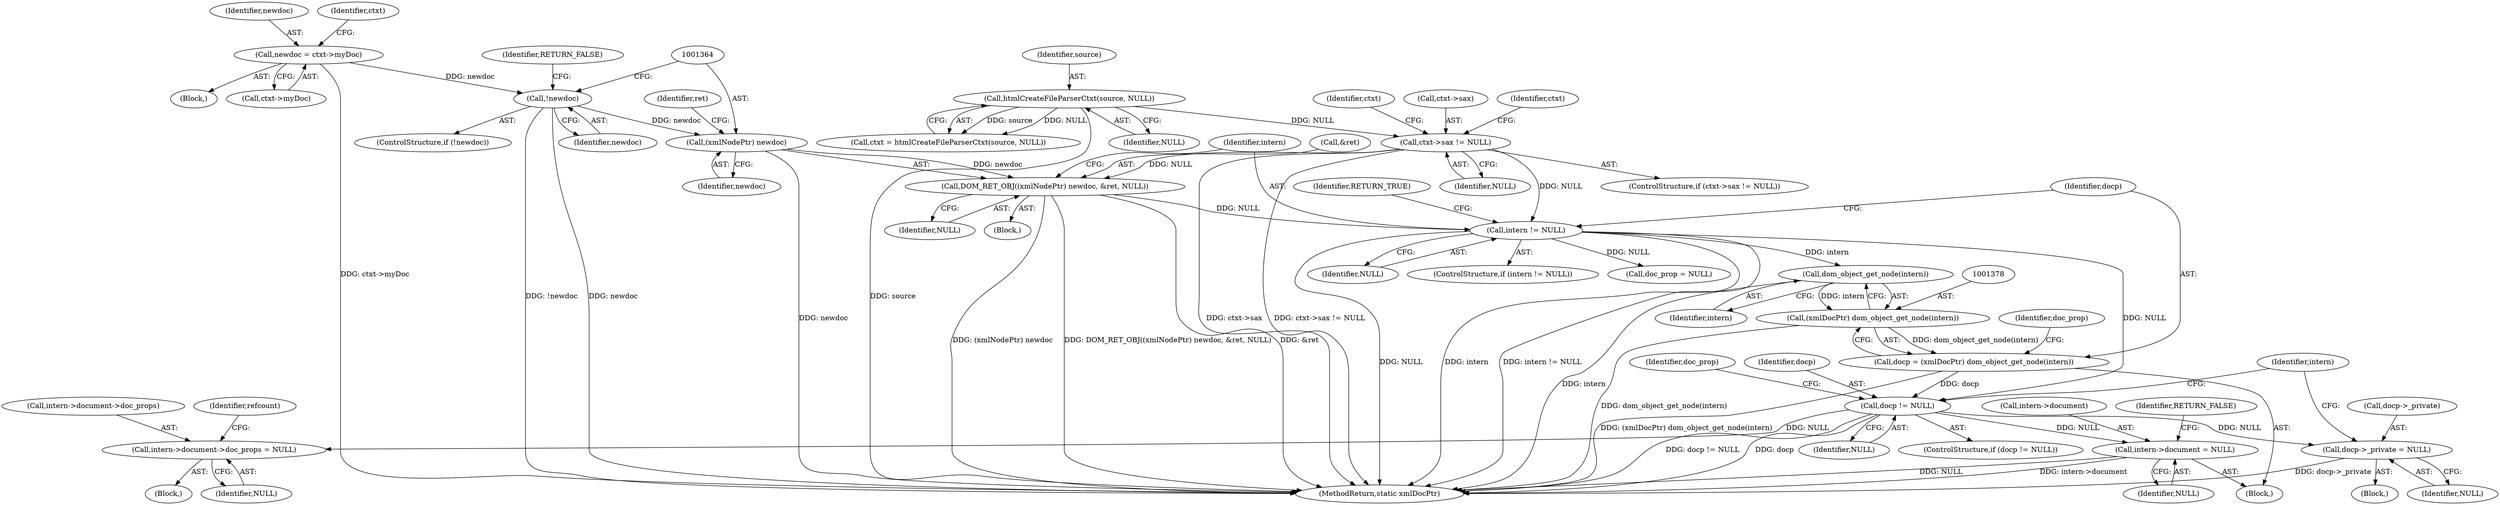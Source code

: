 digraph "0_php_4435b9142ff9813845d5c97ab29a5d637bedb257@pointer" {
"1001379" [label="(Call,dom_object_get_node(intern))"];
"1001371" [label="(Call,intern != NULL)"];
"1001327" [label="(Call,ctxt->sax != NULL)"];
"1001287" [label="(Call,htmlCreateFileParserCtxt(source, NULL))"];
"1001362" [label="(Call,DOM_RET_OBJ((xmlNodePtr) newdoc, &ret, NULL))"];
"1001363" [label="(Call,(xmlNodePtr) newdoc)"];
"1001357" [label="(Call,!newdoc)"];
"1001349" [label="(Call,newdoc = ctxt->myDoc)"];
"1001377" [label="(Call,(xmlDocPtr) dom_object_get_node(intern))"];
"1001375" [label="(Call,docp = (xmlDocPtr) dom_object_get_node(intern))"];
"1001385" [label="(Call,docp != NULL)"];
"1001396" [label="(Call,intern->document->doc_props = NULL)"];
"1001408" [label="(Call,docp->_private = NULL)"];
"1001413" [label="(Call,intern->document = NULL)"];
"1001408" [label="(Call,docp->_private = NULL)"];
"1001287" [label="(Call,htmlCreateFileParserCtxt(source, NULL))"];
"1001379" [label="(Call,dom_object_get_node(intern))"];
"1001407" [label="(Block,)"];
"1001376" [label="(Identifier,docp)"];
"1001374" [label="(Block,)"];
"1001363" [label="(Call,(xmlNodePtr) newdoc)"];
"1001409" [label="(Call,docp->_private)"];
"1001381" [label="(Call,doc_prop = NULL)"];
"1001373" [label="(Identifier,NULL)"];
"1001415" [label="(Identifier,intern)"];
"1001362" [label="(Call,DOM_RET_OBJ((xmlNodePtr) newdoc, &ret, NULL))"];
"1001348" [label="(Identifier,ctxt)"];
"1001366" [label="(Call,&ret)"];
"1001289" [label="(Identifier,NULL)"];
"1001361" [label="(Block,)"];
"1001357" [label="(Call,!newdoc)"];
"1000150" [label="(Block,)"];
"1001358" [label="(Identifier,newdoc)"];
"1001326" [label="(ControlStructure,if (ctxt->sax != NULL))"];
"1001356" [label="(ControlStructure,if (!newdoc))"];
"1001405" [label="(Identifier,refcount)"];
"1001382" [label="(Identifier,doc_prop)"];
"1001377" [label="(Call,(xmlDocPtr) dom_object_get_node(intern))"];
"1001390" [label="(Identifier,doc_prop)"];
"1001359" [label="(Identifier,RETURN_FALSE)"];
"1001336" [label="(Identifier,ctxt)"];
"1001414" [label="(Call,intern->document)"];
"1001413" [label="(Call,intern->document = NULL)"];
"1001419" [label="(Identifier,RETURN_FALSE)"];
"1001349" [label="(Call,newdoc = ctxt->myDoc)"];
"1001365" [label="(Identifier,newdoc)"];
"1001428" [label="(MethodReturn,static xmlDocPtr)"];
"1001385" [label="(Call,docp != NULL)"];
"1001397" [label="(Call,intern->document->doc_props)"];
"1001370" [label="(ControlStructure,if (intern != NULL))"];
"1001412" [label="(Identifier,NULL)"];
"1001331" [label="(Identifier,NULL)"];
"1001327" [label="(Call,ctxt->sax != NULL)"];
"1001328" [label="(Call,ctxt->sax)"];
"1001350" [label="(Identifier,newdoc)"];
"1001402" [label="(Identifier,NULL)"];
"1001417" [label="(Identifier,NULL)"];
"1001380" [label="(Identifier,intern)"];
"1001384" [label="(ControlStructure,if (docp != NULL))"];
"1001388" [label="(Block,)"];
"1001427" [label="(Identifier,RETURN_TRUE)"];
"1001367" [label="(Identifier,ret)"];
"1001285" [label="(Call,ctxt = htmlCreateFileParserCtxt(source, NULL))"];
"1001386" [label="(Identifier,docp)"];
"1001288" [label="(Identifier,source)"];
"1001351" [label="(Call,ctxt->myDoc)"];
"1001396" [label="(Call,intern->document->doc_props = NULL)"];
"1001368" [label="(Identifier,NULL)"];
"1001375" [label="(Call,docp = (xmlDocPtr) dom_object_get_node(intern))"];
"1001372" [label="(Identifier,intern)"];
"1001355" [label="(Identifier,ctxt)"];
"1001371" [label="(Call,intern != NULL)"];
"1001387" [label="(Identifier,NULL)"];
"1001379" -> "1001377"  [label="AST: "];
"1001379" -> "1001380"  [label="CFG: "];
"1001380" -> "1001379"  [label="AST: "];
"1001377" -> "1001379"  [label="CFG: "];
"1001379" -> "1001428"  [label="DDG: intern"];
"1001379" -> "1001377"  [label="DDG: intern"];
"1001371" -> "1001379"  [label="DDG: intern"];
"1001371" -> "1001370"  [label="AST: "];
"1001371" -> "1001373"  [label="CFG: "];
"1001372" -> "1001371"  [label="AST: "];
"1001373" -> "1001371"  [label="AST: "];
"1001376" -> "1001371"  [label="CFG: "];
"1001427" -> "1001371"  [label="CFG: "];
"1001371" -> "1001428"  [label="DDG: intern != NULL"];
"1001371" -> "1001428"  [label="DDG: NULL"];
"1001371" -> "1001428"  [label="DDG: intern"];
"1001327" -> "1001371"  [label="DDG: NULL"];
"1001362" -> "1001371"  [label="DDG: NULL"];
"1001371" -> "1001381"  [label="DDG: NULL"];
"1001371" -> "1001385"  [label="DDG: NULL"];
"1001327" -> "1001326"  [label="AST: "];
"1001327" -> "1001331"  [label="CFG: "];
"1001328" -> "1001327"  [label="AST: "];
"1001331" -> "1001327"  [label="AST: "];
"1001336" -> "1001327"  [label="CFG: "];
"1001348" -> "1001327"  [label="CFG: "];
"1001327" -> "1001428"  [label="DDG: ctxt->sax"];
"1001327" -> "1001428"  [label="DDG: ctxt->sax != NULL"];
"1001287" -> "1001327"  [label="DDG: NULL"];
"1001327" -> "1001362"  [label="DDG: NULL"];
"1001287" -> "1001285"  [label="AST: "];
"1001287" -> "1001289"  [label="CFG: "];
"1001288" -> "1001287"  [label="AST: "];
"1001289" -> "1001287"  [label="AST: "];
"1001285" -> "1001287"  [label="CFG: "];
"1001287" -> "1001428"  [label="DDG: source"];
"1001287" -> "1001285"  [label="DDG: source"];
"1001287" -> "1001285"  [label="DDG: NULL"];
"1001362" -> "1001361"  [label="AST: "];
"1001362" -> "1001368"  [label="CFG: "];
"1001363" -> "1001362"  [label="AST: "];
"1001366" -> "1001362"  [label="AST: "];
"1001368" -> "1001362"  [label="AST: "];
"1001372" -> "1001362"  [label="CFG: "];
"1001362" -> "1001428"  [label="DDG: &ret"];
"1001362" -> "1001428"  [label="DDG: (xmlNodePtr) newdoc"];
"1001362" -> "1001428"  [label="DDG: DOM_RET_OBJ((xmlNodePtr) newdoc, &ret, NULL)"];
"1001363" -> "1001362"  [label="DDG: newdoc"];
"1001363" -> "1001365"  [label="CFG: "];
"1001364" -> "1001363"  [label="AST: "];
"1001365" -> "1001363"  [label="AST: "];
"1001367" -> "1001363"  [label="CFG: "];
"1001363" -> "1001428"  [label="DDG: newdoc"];
"1001357" -> "1001363"  [label="DDG: newdoc"];
"1001357" -> "1001356"  [label="AST: "];
"1001357" -> "1001358"  [label="CFG: "];
"1001358" -> "1001357"  [label="AST: "];
"1001359" -> "1001357"  [label="CFG: "];
"1001364" -> "1001357"  [label="CFG: "];
"1001357" -> "1001428"  [label="DDG: !newdoc"];
"1001357" -> "1001428"  [label="DDG: newdoc"];
"1001349" -> "1001357"  [label="DDG: newdoc"];
"1001349" -> "1000150"  [label="AST: "];
"1001349" -> "1001351"  [label="CFG: "];
"1001350" -> "1001349"  [label="AST: "];
"1001351" -> "1001349"  [label="AST: "];
"1001355" -> "1001349"  [label="CFG: "];
"1001349" -> "1001428"  [label="DDG: ctxt->myDoc"];
"1001377" -> "1001375"  [label="AST: "];
"1001378" -> "1001377"  [label="AST: "];
"1001375" -> "1001377"  [label="CFG: "];
"1001377" -> "1001428"  [label="DDG: dom_object_get_node(intern)"];
"1001377" -> "1001375"  [label="DDG: dom_object_get_node(intern)"];
"1001375" -> "1001374"  [label="AST: "];
"1001376" -> "1001375"  [label="AST: "];
"1001382" -> "1001375"  [label="CFG: "];
"1001375" -> "1001428"  [label="DDG: (xmlDocPtr) dom_object_get_node(intern)"];
"1001375" -> "1001385"  [label="DDG: docp"];
"1001385" -> "1001384"  [label="AST: "];
"1001385" -> "1001387"  [label="CFG: "];
"1001386" -> "1001385"  [label="AST: "];
"1001387" -> "1001385"  [label="AST: "];
"1001390" -> "1001385"  [label="CFG: "];
"1001415" -> "1001385"  [label="CFG: "];
"1001385" -> "1001428"  [label="DDG: docp != NULL"];
"1001385" -> "1001428"  [label="DDG: docp"];
"1001385" -> "1001396"  [label="DDG: NULL"];
"1001385" -> "1001408"  [label="DDG: NULL"];
"1001385" -> "1001413"  [label="DDG: NULL"];
"1001396" -> "1001388"  [label="AST: "];
"1001396" -> "1001402"  [label="CFG: "];
"1001397" -> "1001396"  [label="AST: "];
"1001402" -> "1001396"  [label="AST: "];
"1001405" -> "1001396"  [label="CFG: "];
"1001408" -> "1001407"  [label="AST: "];
"1001408" -> "1001412"  [label="CFG: "];
"1001409" -> "1001408"  [label="AST: "];
"1001412" -> "1001408"  [label="AST: "];
"1001415" -> "1001408"  [label="CFG: "];
"1001408" -> "1001428"  [label="DDG: docp->_private"];
"1001413" -> "1001374"  [label="AST: "];
"1001413" -> "1001417"  [label="CFG: "];
"1001414" -> "1001413"  [label="AST: "];
"1001417" -> "1001413"  [label="AST: "];
"1001419" -> "1001413"  [label="CFG: "];
"1001413" -> "1001428"  [label="DDG: NULL"];
"1001413" -> "1001428"  [label="DDG: intern->document"];
}
